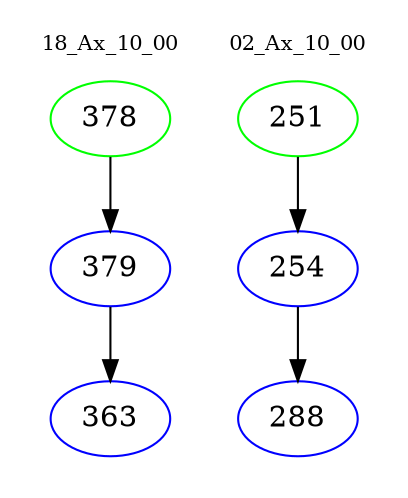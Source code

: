 digraph{
subgraph cluster_0 {
color = white
label = "18_Ax_10_00";
fontsize=10;
T0_378 [label="378", color="green"]
T0_378 -> T0_379 [color="black"]
T0_379 [label="379", color="blue"]
T0_379 -> T0_363 [color="black"]
T0_363 [label="363", color="blue"]
}
subgraph cluster_1 {
color = white
label = "02_Ax_10_00";
fontsize=10;
T1_251 [label="251", color="green"]
T1_251 -> T1_254 [color="black"]
T1_254 [label="254", color="blue"]
T1_254 -> T1_288 [color="black"]
T1_288 [label="288", color="blue"]
}
}
